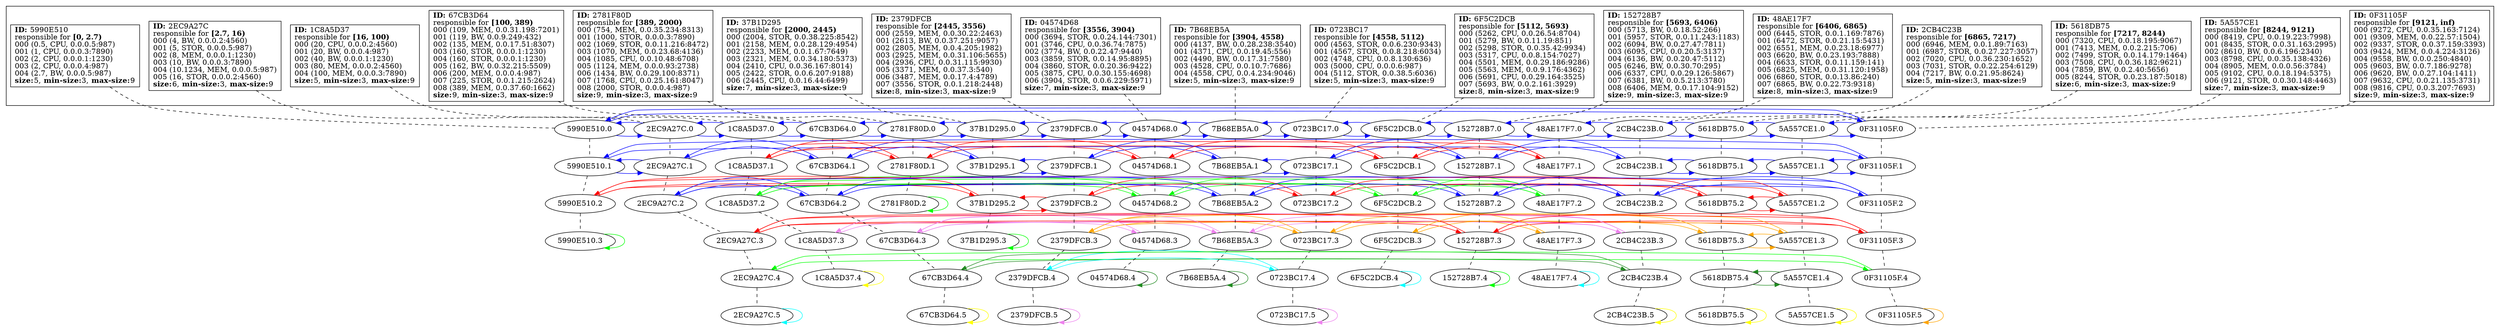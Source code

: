 strict
digraph SkipGraph {

	# vertical
	edge [dir=none style=dashed]
	subgraph {
		"5990E510" -> "5990E510.0" -> "5990E510.1" -> "5990E510.2" -> "5990E510.3"
		}
	subgraph {
		"2EC9A27C" -> "2EC9A27C.0" -> "2EC9A27C.1" -> "2EC9A27C.2" -> "2EC9A27C.3" -> "2EC9A27C.4" -> "2EC9A27C.5"
		}
	subgraph {
		"1C8A5D37" -> "1C8A5D37.0" -> "1C8A5D37.1" -> "1C8A5D37.2" -> "1C8A5D37.3" -> "1C8A5D37.4"
		}
	subgraph {
		"67CB3D64" -> "67CB3D64.0" -> "67CB3D64.1" -> "67CB3D64.2" -> "67CB3D64.3" -> "67CB3D64.4" -> "67CB3D64.5"
		}
	subgraph {
		"2781F80D" -> "2781F80D.0" -> "2781F80D.1" -> "2781F80D.2"
		}
	subgraph {
		"37B1D295" -> "37B1D295.0" -> "37B1D295.1" -> "37B1D295.2" -> "37B1D295.3"
		}
	subgraph {
		"2379DFCB" -> "2379DFCB.0" -> "2379DFCB.1" -> "2379DFCB.2" -> "2379DFCB.3" -> "2379DFCB.4" -> "2379DFCB.5"
		}
	subgraph {
		"04574D68" -> "04574D68.0" -> "04574D68.1" -> "04574D68.2" -> "04574D68.3" -> "04574D68.4"
		}
	subgraph {
		"7B68EB5A" -> "7B68EB5A.0" -> "7B68EB5A.1" -> "7B68EB5A.2" -> "7B68EB5A.3" -> "7B68EB5A.4"
		}
	subgraph {
		"0723BC17" -> "0723BC17.0" -> "0723BC17.1" -> "0723BC17.2" -> "0723BC17.3" -> "0723BC17.4" -> "0723BC17.5"
		}
	subgraph {
		"6F5C2DCB" -> "6F5C2DCB.0" -> "6F5C2DCB.1" -> "6F5C2DCB.2" -> "6F5C2DCB.3" -> "6F5C2DCB.4"
		}
	subgraph {
		"152728B7" -> "152728B7.0" -> "152728B7.1" -> "152728B7.2" -> "152728B7.3" -> "152728B7.4"
		}
	subgraph {
		"48AE17F7" -> "48AE17F7.0" -> "48AE17F7.1" -> "48AE17F7.2" -> "48AE17F7.3" -> "48AE17F7.4"
		}
	subgraph {
		"2CB4C23B" -> "2CB4C23B.0" -> "2CB4C23B.1" -> "2CB4C23B.2" -> "2CB4C23B.3" -> "2CB4C23B.4" -> "2CB4C23B.5"
		}
	subgraph {
		"5618DB75" -> "5618DB75.0" -> "5618DB75.1" -> "5618DB75.2" -> "5618DB75.3" -> "5618DB75.4" -> "5618DB75.5"
		}
	subgraph {
		"5A557CE1" -> "5A557CE1.0" -> "5A557CE1.1" -> "5A557CE1.2" -> "5A557CE1.3" -> "5A557CE1.4" -> "5A557CE1.5"
		}
	subgraph {
		"0F31105F" -> "0F31105F.0" -> "0F31105F.1" -> "0F31105F.2" -> "0F31105F.3" -> "0F31105F.4" -> "0F31105F.5"
		}

	# horizontal
	edge [dir=forward, style=solid]
	subgraph cluster_content {
		rank = same
		"5990E510" [shape=box, label=
			<
				<B>ID:</B> 5990E510<BR ALIGN="LEFT"/>
				responsible for <B>[0, 2.7)</B><BR ALIGN="LEFT"/>
				000 (0.5, CPU, 0.0.0.5:987)<BR ALIGN="LEFT"/>
				001 (1, CPU, 0.0.0.3:7890)<BR ALIGN="LEFT"/>
				002 (2, CPU, 0.0.0.1:1230)<BR ALIGN="LEFT"/>
				003 (2, CPU, 0.0.0.4:987)<BR ALIGN="LEFT"/>
				004 (2.7, BW, 0.0.0.5:987)<BR ALIGN="LEFT"/>
			<B>size:</B>5, <B>min-size:</B>3, <B>max-size:</B>9<BR ALIGN="LEFT"/>			>]
		"2EC9A27C" [shape=box, label=
			<
				<B>ID:</B> 2EC9A27C<BR ALIGN="LEFT"/>
				responsible for <B>[2.7, 16)</B><BR ALIGN="LEFT"/>
				000 (4, BW, 0.0.0.2:4560)<BR ALIGN="LEFT"/>
				001 (5, STOR, 0.0.0.5:987)<BR ALIGN="LEFT"/>
				002 (8, MEM, 0.0.0.1:1230)<BR ALIGN="LEFT"/>
				003 (10, BW, 0.0.0.3:7890)<BR ALIGN="LEFT"/>
				004 (10.1234, MEM, 0.0.0.5:987)<BR ALIGN="LEFT"/>
				005 (16, STOR, 0.0.0.2:4560)<BR ALIGN="LEFT"/>
			<B>size:</B>6, <B>min-size:</B>3, <B>max-size:</B>9<BR ALIGN="LEFT"/>			>]
		"1C8A5D37" [shape=box, label=
			<
				<B>ID:</B> 1C8A5D37<BR ALIGN="LEFT"/>
				responsible for <B>[16, 100)</B><BR ALIGN="LEFT"/>
				000 (20, CPU, 0.0.0.2:4560)<BR ALIGN="LEFT"/>
				001 (20, BW, 0.0.0.4:987)<BR ALIGN="LEFT"/>
				002 (40, BW, 0.0.0.1:1230)<BR ALIGN="LEFT"/>
				003 (80, MEM, 0.0.0.2:4560)<BR ALIGN="LEFT"/>
				004 (100, MEM, 0.0.0.3:7890)<BR ALIGN="LEFT"/>
			<B>size:</B>5, <B>min-size:</B>3, <B>max-size:</B>9<BR ALIGN="LEFT"/>			>]
		"67CB3D64" [shape=box, label=
			<
				<B>ID:</B> 67CB3D64<BR ALIGN="LEFT"/>
				responsible for <B>[100, 389)</B><BR ALIGN="LEFT"/>
				000 (109, MEM, 0.0.31.198:7201)<BR ALIGN="LEFT"/>
				001 (119, BW, 0.0.9.249:432)<BR ALIGN="LEFT"/>
				002 (135, MEM, 0.0.17.51:8307)<BR ALIGN="LEFT"/>
				003 (160, STOR, 0.0.0.1:1230)<BR ALIGN="LEFT"/>
				004 (160, STOR, 0.0.0.1:1230)<BR ALIGN="LEFT"/>
				005 (162, BW, 0.0.32.215:5509)<BR ALIGN="LEFT"/>
				006 (200, MEM, 0.0.0.4:987)<BR ALIGN="LEFT"/>
				007 (225, STOR, 0.0.1.215:2624)<BR ALIGN="LEFT"/>
				008 (389, MEM, 0.0.37.60:1662)<BR ALIGN="LEFT"/>
			<B>size:</B>9, <B>min-size:</B>3, <B>max-size:</B>9<BR ALIGN="LEFT"/>			>]
		"2781F80D" [shape=box, label=
			<
				<B>ID:</B> 2781F80D<BR ALIGN="LEFT"/>
				responsible for <B>[389, 2000)</B><BR ALIGN="LEFT"/>
				000 (754, MEM, 0.0.35.234:8313)<BR ALIGN="LEFT"/>
				001 (1000, STOR, 0.0.0.3:7890)<BR ALIGN="LEFT"/>
				002 (1069, STOR, 0.0.11.216:8472)<BR ALIGN="LEFT"/>
				003 (1070, MEM, 0.0.23.68:4136)<BR ALIGN="LEFT"/>
				004 (1085, CPU, 0.0.10.48:6708)<BR ALIGN="LEFT"/>
				005 (1124, MEM, 0.0.0.93:2738)<BR ALIGN="LEFT"/>
				006 (1434, BW, 0.0.29.100:8371)<BR ALIGN="LEFT"/>
				007 (1768, CPU, 0.0.25.161:8047)<BR ALIGN="LEFT"/>
				008 (2000, STOR, 0.0.0.4:987)<BR ALIGN="LEFT"/>
			<B>size:</B>9, <B>min-size:</B>3, <B>max-size:</B>9<BR ALIGN="LEFT"/>			>]
		"37B1D295" [shape=box, label=
			<
				<B>ID:</B> 37B1D295<BR ALIGN="LEFT"/>
				responsible for <B>[2000, 2445)</B><BR ALIGN="LEFT"/>
				000 (2004, STOR, 0.0.38.225:8542)<BR ALIGN="LEFT"/>
				001 (2158, MEM, 0.0.28.129:4954)<BR ALIGN="LEFT"/>
				002 (2233, MEM, 0.0.1.67:7649)<BR ALIGN="LEFT"/>
				003 (2321, MEM, 0.0.34.180:5373)<BR ALIGN="LEFT"/>
				004 (2410, CPU, 0.0.36.167:8014)<BR ALIGN="LEFT"/>
				005 (2422, STOR, 0.0.6.207:9188)<BR ALIGN="LEFT"/>
				006 (2445, CPU, 0.0.16.44:6499)<BR ALIGN="LEFT"/>
			<B>size:</B>7, <B>min-size:</B>3, <B>max-size:</B>9<BR ALIGN="LEFT"/>			>]
		"2379DFCB" [shape=box, label=
			<
				<B>ID:</B> 2379DFCB<BR ALIGN="LEFT"/>
				responsible for <B>[2445, 3556)</B><BR ALIGN="LEFT"/>
				000 (2559, MEM, 0.0.30.22:2463)<BR ALIGN="LEFT"/>
				001 (2613, BW, 0.0.37.251:9057)<BR ALIGN="LEFT"/>
				002 (2805, MEM, 0.0.4.205:1982)<BR ALIGN="LEFT"/>
				003 (2925, MEM, 0.0.31.106:5655)<BR ALIGN="LEFT"/>
				004 (2936, CPU, 0.0.31.115:9930)<BR ALIGN="LEFT"/>
				005 (3371, MEM, 0.0.37.3:540)<BR ALIGN="LEFT"/>
				006 (3487, MEM, 0.0.17.4:4789)<BR ALIGN="LEFT"/>
				007 (3556, STOR, 0.0.1.218:2448)<BR ALIGN="LEFT"/>
			<B>size:</B>8, <B>min-size:</B>3, <B>max-size:</B>9<BR ALIGN="LEFT"/>			>]
		"04574D68" [shape=box, label=
			<
				<B>ID:</B> 04574D68<BR ALIGN="LEFT"/>
				responsible for <B>[3556, 3904)</B><BR ALIGN="LEFT"/>
				000 (3694, STOR, 0.0.24.144:7301)<BR ALIGN="LEFT"/>
				001 (3746, CPU, 0.0.36.74:7875)<BR ALIGN="LEFT"/>
				002 (3774, BW, 0.0.22.47:9440)<BR ALIGN="LEFT"/>
				003 (3859, STOR, 0.0.14.95:8895)<BR ALIGN="LEFT"/>
				004 (3860, STOR, 0.0.20.36:9422)<BR ALIGN="LEFT"/>
				005 (3875, CPU, 0.0.30.155:4698)<BR ALIGN="LEFT"/>
				006 (3904, STOR, 0.0.6.229:5971)<BR ALIGN="LEFT"/>
			<B>size:</B>7, <B>min-size:</B>3, <B>max-size:</B>9<BR ALIGN="LEFT"/>			>]
		"7B68EB5A" [shape=box, label=
			<
				<B>ID:</B> 7B68EB5A<BR ALIGN="LEFT"/>
				responsible for <B>[3904, 4558)</B><BR ALIGN="LEFT"/>
				000 (4137, BW, 0.0.28.238:3540)<BR ALIGN="LEFT"/>
				001 (4371, CPU, 0.0.19.45:556)<BR ALIGN="LEFT"/>
				002 (4490, BW, 0.0.17.31:7580)<BR ALIGN="LEFT"/>
				003 (4528, CPU, 0.0.10.7:7686)<BR ALIGN="LEFT"/>
				004 (4558, CPU, 0.0.4.234:9046)<BR ALIGN="LEFT"/>
			<B>size:</B>5, <B>min-size:</B>3, <B>max-size:</B>9<BR ALIGN="LEFT"/>			>]
		"0723BC17" [shape=box, label=
			<
				<B>ID:</B> 0723BC17<BR ALIGN="LEFT"/>
				responsible for <B>[4558, 5112)</B><BR ALIGN="LEFT"/>
				000 (4563, STOR, 0.0.6.230:9343)<BR ALIGN="LEFT"/>
				001 (4567, STOR, 0.0.8.218:6034)<BR ALIGN="LEFT"/>
				002 (4748, CPU, 0.0.8.130:636)<BR ALIGN="LEFT"/>
				003 (5000, CPU, 0.0.0.6:987)<BR ALIGN="LEFT"/>
				004 (5112, STOR, 0.0.38.5:6036)<BR ALIGN="LEFT"/>
			<B>size:</B>5, <B>min-size:</B>3, <B>max-size:</B>9<BR ALIGN="LEFT"/>			>]
		"6F5C2DCB" [shape=box, label=
			<
				<B>ID:</B> 6F5C2DCB<BR ALIGN="LEFT"/>
				responsible for <B>[5112, 5693)</B><BR ALIGN="LEFT"/>
				000 (5262, CPU, 0.0.26.54:8704)<BR ALIGN="LEFT"/>
				001 (5279, BW, 0.0.11.19:851)<BR ALIGN="LEFT"/>
				002 (5298, STOR, 0.0.35.42:9934)<BR ALIGN="LEFT"/>
				003 (5317, CPU, 0.0.8.154:7027)<BR ALIGN="LEFT"/>
				004 (5501, MEM, 0.0.29.186:9286)<BR ALIGN="LEFT"/>
				005 (5563, MEM, 0.0.9.176:4362)<BR ALIGN="LEFT"/>
				006 (5691, CPU, 0.0.29.164:3525)<BR ALIGN="LEFT"/>
				007 (5693, BW, 0.0.2.161:3929)<BR ALIGN="LEFT"/>
			<B>size:</B>8, <B>min-size:</B>3, <B>max-size:</B>9<BR ALIGN="LEFT"/>			>]
		"152728B7" [shape=box, label=
			<
				<B>ID:</B> 152728B7<BR ALIGN="LEFT"/>
				responsible for <B>[5693, 6406)</B><BR ALIGN="LEFT"/>
				000 (5713, BW, 0.0.18.52:266)<BR ALIGN="LEFT"/>
				001 (5957, STOR, 0.0.11.243:1183)<BR ALIGN="LEFT"/>
				002 (6094, BW, 0.0.27.47:7811)<BR ALIGN="LEFT"/>
				003 (6095, CPU, 0.0.20.5:3137)<BR ALIGN="LEFT"/>
				004 (6136, BW, 0.0.20.47:5112)<BR ALIGN="LEFT"/>
				005 (6246, BW, 0.0.30.70:295)<BR ALIGN="LEFT"/>
				006 (6337, CPU, 0.0.29.126:5867)<BR ALIGN="LEFT"/>
				007 (6381, BW, 0.0.5.213:3780)<BR ALIGN="LEFT"/>
				008 (6406, MEM, 0.0.17.104:9152)<BR ALIGN="LEFT"/>
			<B>size:</B>9, <B>min-size:</B>3, <B>max-size:</B>9<BR ALIGN="LEFT"/>			>]
		"48AE17F7" [shape=box, label=
			<
				<B>ID:</B> 48AE17F7<BR ALIGN="LEFT"/>
				responsible for <B>[6406, 6865)</B><BR ALIGN="LEFT"/>
				000 (6445, STOR, 0.0.1.169:7876)<BR ALIGN="LEFT"/>
				001 (6472, STOR, 0.0.21.15:5431)<BR ALIGN="LEFT"/>
				002 (6551, MEM, 0.0.23.18:6977)<BR ALIGN="LEFT"/>
				003 (6620, BW, 0.0.23.193:7888)<BR ALIGN="LEFT"/>
				004 (6633, STOR, 0.0.11.159:141)<BR ALIGN="LEFT"/>
				005 (6825, MEM, 0.0.31.120:1958)<BR ALIGN="LEFT"/>
				006 (6860, STOR, 0.0.13.86:240)<BR ALIGN="LEFT"/>
				007 (6865, BW, 0.0.22.73:9318)<BR ALIGN="LEFT"/>
			<B>size:</B>8, <B>min-size:</B>3, <B>max-size:</B>9<BR ALIGN="LEFT"/>			>]
		"2CB4C23B" [shape=box, label=
			<
				<B>ID:</B> 2CB4C23B<BR ALIGN="LEFT"/>
				responsible for <B>[6865, 7217)</B><BR ALIGN="LEFT"/>
				000 (6946, MEM, 0.0.1.89:7163)<BR ALIGN="LEFT"/>
				001 (6987, STOR, 0.0.27.227:3057)<BR ALIGN="LEFT"/>
				002 (7020, CPU, 0.0.36.230:1652)<BR ALIGN="LEFT"/>
				003 (7031, STOR, 0.0.22.254:6129)<BR ALIGN="LEFT"/>
				004 (7217, BW, 0.0.21.95:8624)<BR ALIGN="LEFT"/>
			<B>size:</B>5, <B>min-size:</B>3, <B>max-size:</B>9<BR ALIGN="LEFT"/>			>]
		"5618DB75" [shape=box, label=
			<
				<B>ID:</B> 5618DB75<BR ALIGN="LEFT"/>
				responsible for <B>[7217, 8244)</B><BR ALIGN="LEFT"/>
				000 (7320, CPU, 0.0.18.195:9067)<BR ALIGN="LEFT"/>
				001 (7413, MEM, 0.0.2.215:706)<BR ALIGN="LEFT"/>
				002 (7499, STOR, 0.0.14.179:1464)<BR ALIGN="LEFT"/>
				003 (7508, CPU, 0.0.36.182:9621)<BR ALIGN="LEFT"/>
				004 (7859, BW, 0.0.2.40:5656)<BR ALIGN="LEFT"/>
				005 (8244, STOR, 0.0.23.187:5018)<BR ALIGN="LEFT"/>
			<B>size:</B>6, <B>min-size:</B>3, <B>max-size:</B>9<BR ALIGN="LEFT"/>			>]
		"5A557CE1" [shape=box, label=
			<
				<B>ID:</B> 5A557CE1<BR ALIGN="LEFT"/>
				responsible for <B>[8244, 9121)</B><BR ALIGN="LEFT"/>
				000 (8419, CPU, 0.0.19.223:7998)<BR ALIGN="LEFT"/>
				001 (8435, STOR, 0.0.31.163:2995)<BR ALIGN="LEFT"/>
				002 (8610, BW, 0.0.6.196:2340)<BR ALIGN="LEFT"/>
				003 (8798, CPU, 0.0.35.138:4326)<BR ALIGN="LEFT"/>
				004 (8905, MEM, 0.0.0.56:3784)<BR ALIGN="LEFT"/>
				005 (9102, CPU, 0.0.18.194:5375)<BR ALIGN="LEFT"/>
				006 (9121, STOR, 0.0.30.148:4463)<BR ALIGN="LEFT"/>
			<B>size:</B>7, <B>min-size:</B>3, <B>max-size:</B>9<BR ALIGN="LEFT"/>			>]
		"0F31105F" [shape=box, label=
			<
				<B>ID:</B> 0F31105F<BR ALIGN="LEFT"/>
				responsible for <B>[9121, inf)</B><BR ALIGN="LEFT"/>
				000 (9272, CPU, 0.0.35.163:7124)<BR ALIGN="LEFT"/>
				001 (9309, MEM, 0.0.22.57:1504)<BR ALIGN="LEFT"/>
				002 (9337, STOR, 0.0.37.159:3393)<BR ALIGN="LEFT"/>
				003 (9424, MEM, 0.0.4.224:3126)<BR ALIGN="LEFT"/>
				004 (9558, BW, 0.0.0.250:4840)<BR ALIGN="LEFT"/>
				005 (9603, BW, 0.0.7.186:9278)<BR ALIGN="LEFT"/>
				006 (9620, BW, 0.0.27.104:1411)<BR ALIGN="LEFT"/>
				007 (9632, CPU, 0.0.21.135:3731)<BR ALIGN="LEFT"/>
				008 (9816, CPU, 0.0.3.207:7693)<BR ALIGN="LEFT"/>
			<B>size:</B>9, <B>min-size:</B>3, <B>max-size:</B>9<BR ALIGN="LEFT"/>			>]
	}

	edge [color=blue]
	subgraph 0 {
		rank = same
		label = "Level 0"
		subgraph {
			"5990E510.0" -> "2EC9A27C.0"
			"5990E510.0" -> "0F31105F.0"
		}
		subgraph {
			"2EC9A27C.0" -> "1C8A5D37.0"
			"2EC9A27C.0" -> "5990E510.0"
		}
		subgraph {
			"1C8A5D37.0" -> "67CB3D64.0"
			"1C8A5D37.0" -> "2EC9A27C.0"
		}
		subgraph {
			"67CB3D64.0" -> "2781F80D.0"
			"67CB3D64.0" -> "1C8A5D37.0"
		}
		subgraph {
			"2781F80D.0" -> "37B1D295.0"
			"2781F80D.0" -> "67CB3D64.0"
		}
		subgraph {
			"37B1D295.0" -> "2379DFCB.0"
			"37B1D295.0" -> "2781F80D.0"
		}
		subgraph {
			"2379DFCB.0" -> "04574D68.0"
			"2379DFCB.0" -> "37B1D295.0"
		}
		subgraph {
			"04574D68.0" -> "7B68EB5A.0"
			"04574D68.0" -> "2379DFCB.0"
		}
		subgraph {
			"7B68EB5A.0" -> "0723BC17.0"
			"7B68EB5A.0" -> "04574D68.0"
		}
		subgraph {
			"0723BC17.0" -> "6F5C2DCB.0"
			"0723BC17.0" -> "7B68EB5A.0"
		}
		subgraph {
			"6F5C2DCB.0" -> "152728B7.0"
			"6F5C2DCB.0" -> "0723BC17.0"
		}
		subgraph {
			"152728B7.0" -> "48AE17F7.0"
			"152728B7.0" -> "6F5C2DCB.0"
		}
		subgraph {
			"48AE17F7.0" -> "2CB4C23B.0"
			"48AE17F7.0" -> "152728B7.0"
		}
		subgraph {
			"2CB4C23B.0" -> "5618DB75.0"
			"2CB4C23B.0" -> "48AE17F7.0"
		}
		subgraph {
			"5618DB75.0" -> "5A557CE1.0"
			"5618DB75.0" -> "2CB4C23B.0"
		}
		subgraph {
			"5A557CE1.0" -> "0F31105F.0"
			"5A557CE1.0" -> "5618DB75.0"
		}
		subgraph {
			"0F31105F.0" -> "5990E510.0"
			"0F31105F.0" -> "5A557CE1.0"
		}
	}

	edge [color=red]
	subgraph 00 {
		rank = same
		label = "Level 1 (0)"
		subgraph {
			"1C8A5D37.1" -> "2781F80D.1"
			"1C8A5D37.1" -> "48AE17F7.1"
		}
		subgraph {
			"2781F80D.1" -> "04574D68.1"
			"2781F80D.1" -> "1C8A5D37.1"
		}
		subgraph {
			"04574D68.1" -> "6F5C2DCB.1"
			"04574D68.1" -> "2781F80D.1"
		}
		subgraph {
			"6F5C2DCB.1" -> "48AE17F7.1"
			"6F5C2DCB.1" -> "04574D68.1"
		}
		subgraph {
			"48AE17F7.1" -> "1C8A5D37.1"
			"48AE17F7.1" -> "6F5C2DCB.1"
		}
	}

	edge [color=green]
	subgraph 000 {
		rank = same
		label = "Level 2 (00)"
		subgraph {
			"1C8A5D37.2" -> "04574D68.2"
			"1C8A5D37.2" -> "48AE17F7.2"
		}
		subgraph {
			"2781F80D.2" -> "2781F80D.2"
			"2781F80D.2" -> "2781F80D.2"
		}
		subgraph {
			"04574D68.2" -> "6F5C2DCB.2"
			"04574D68.2" -> "1C8A5D37.2"
		}
		subgraph {
			"6F5C2DCB.2" -> "48AE17F7.2"
			"6F5C2DCB.2" -> "04574D68.2"
		}
		subgraph {
			"48AE17F7.2" -> "1C8A5D37.2"
			"48AE17F7.2" -> "6F5C2DCB.2"
		}
	}

	edge [color=orange]
	subgraph 0000 {
		rank = same
		label = "Level 3 (000)"
		subgraph {
			"6F5C2DCB.3" -> "48AE17F7.3"
			"6F5C2DCB.3" -> "48AE17F7.3"
		}
		subgraph {
			"48AE17F7.3" -> "6F5C2DCB.3"
			"48AE17F7.3" -> "6F5C2DCB.3"
		}
	}

	edge [color=cyan]
	subgraph 00000 {
		rank = same
		label = "Level 4 (0000)"
		subgraph {
			"6F5C2DCB.4" -> "6F5C2DCB.4"
			"6F5C2DCB.4" -> "6F5C2DCB.4"
		}
		subgraph {
			"48AE17F7.4" -> "48AE17F7.4"
			"48AE17F7.4" -> "48AE17F7.4"
		}
	}

	edge [color=violet]
	subgraph 0001 {
		rank = same
		label = "Level 3 (001)"
		subgraph {
			"1C8A5D37.3" -> "04574D68.3"
			"1C8A5D37.3" -> "04574D68.3"
		}
		subgraph {
			"04574D68.3" -> "1C8A5D37.3"
			"04574D68.3" -> "1C8A5D37.3"
		}
	}

	edge [color=forestgreen]
	subgraph 00010 {
		rank = same
		label = "Level 4 (0010)"
		subgraph {
			"04574D68.4" -> "04574D68.4"
			"04574D68.4" -> "04574D68.4"
		}
	}

	edge [color=yellow]
	subgraph 00011 {
		rank = same
		label = "Level 4 (0011)"
		subgraph {
			"1C8A5D37.4" -> "1C8A5D37.4"
			"1C8A5D37.4" -> "1C8A5D37.4"
		}
	}

	edge [color=blue]
	subgraph 01 {
		rank = same
		label = "Level 1 (1)"
		subgraph {
			"5990E510.1" -> "2EC9A27C.1"
			"5990E510.1" -> "0F31105F.1"
		}
		subgraph {
			"2EC9A27C.1" -> "67CB3D64.1"
			"2EC9A27C.1" -> "5990E510.1"
		}
		subgraph {
			"67CB3D64.1" -> "37B1D295.1"
			"67CB3D64.1" -> "2EC9A27C.1"
		}
		subgraph {
			"37B1D295.1" -> "2379DFCB.1"
			"37B1D295.1" -> "67CB3D64.1"
		}
		subgraph {
			"2379DFCB.1" -> "7B68EB5A.1"
			"2379DFCB.1" -> "37B1D295.1"
		}
		subgraph {
			"7B68EB5A.1" -> "0723BC17.1"
			"7B68EB5A.1" -> "2379DFCB.1"
		}
		subgraph {
			"0723BC17.1" -> "152728B7.1"
			"0723BC17.1" -> "7B68EB5A.1"
		}
		subgraph {
			"152728B7.1" -> "2CB4C23B.1"
			"152728B7.1" -> "0723BC17.1"
		}
		subgraph {
			"2CB4C23B.1" -> "5618DB75.1"
			"2CB4C23B.1" -> "152728B7.1"
		}
		subgraph {
			"5618DB75.1" -> "5A557CE1.1"
			"5618DB75.1" -> "2CB4C23B.1"
		}
		subgraph {
			"5A557CE1.1" -> "0F31105F.1"
			"5A557CE1.1" -> "5618DB75.1"
		}
		subgraph {
			"0F31105F.1" -> "5990E510.1"
			"0F31105F.1" -> "5A557CE1.1"
		}
	}

	edge [color=red]
	subgraph 010 {
		rank = same
		label = "Level 2 (10)"
		subgraph {
			"5990E510.2" -> "37B1D295.2"
			"5990E510.2" -> "5A557CE1.2"
		}
		subgraph {
			"37B1D295.2" -> "2379DFCB.2"
			"37B1D295.2" -> "5990E510.2"
		}
		subgraph {
			"2379DFCB.2" -> "0723BC17.2"
			"2379DFCB.2" -> "37B1D295.2"
		}
		subgraph {
			"0723BC17.2" -> "5618DB75.2"
			"0723BC17.2" -> "2379DFCB.2"
		}
		subgraph {
			"5618DB75.2" -> "5A557CE1.2"
			"5618DB75.2" -> "0723BC17.2"
		}
		subgraph {
			"5A557CE1.2" -> "5990E510.2"
			"5A557CE1.2" -> "5618DB75.2"
		}
	}

	edge [color=green]
	subgraph 0100 {
		rank = same
		label = "Level 3 (100)"
		subgraph {
			"5990E510.3" -> "5990E510.3"
			"5990E510.3" -> "5990E510.3"
		}
		subgraph {
			"37B1D295.3" -> "37B1D295.3"
			"37B1D295.3" -> "37B1D295.3"
		}
	}

	edge [color=orange]
	subgraph 0101 {
		rank = same
		label = "Level 3 (101)"
		subgraph {
			"2379DFCB.3" -> "0723BC17.3"
			"2379DFCB.3" -> "5A557CE1.3"
		}
		subgraph {
			"0723BC17.3" -> "5618DB75.3"
			"0723BC17.3" -> "2379DFCB.3"
		}
		subgraph {
			"5618DB75.3" -> "5A557CE1.3"
			"5618DB75.3" -> "0723BC17.3"
		}
		subgraph {
			"5A557CE1.3" -> "2379DFCB.3"
			"5A557CE1.3" -> "5618DB75.3"
		}
	}

	edge [color=cyan]
	subgraph 01010 {
		rank = same
		label = "Level 4 (1010)"
		subgraph {
			"2379DFCB.4" -> "0723BC17.4"
			"2379DFCB.4" -> "0723BC17.4"
		}
		subgraph {
			"0723BC17.4" -> "2379DFCB.4"
			"0723BC17.4" -> "2379DFCB.4"
		}
	}

	edge [color=violet]
	subgraph 010101 {
		rank = same
		label = "Level 5 (10101)"
		subgraph {
			"2379DFCB.5" -> "2379DFCB.5"
			"2379DFCB.5" -> "2379DFCB.5"
		}
		subgraph {
			"0723BC17.5" -> "0723BC17.5"
			"0723BC17.5" -> "0723BC17.5"
		}
	}

	edge [color=forestgreen]
	subgraph 01011 {
		rank = same
		label = "Level 4 (1011)"
		subgraph {
			"5618DB75.4" -> "5A557CE1.4"
			"5618DB75.4" -> "5A557CE1.4"
		}
		subgraph {
			"5A557CE1.4" -> "5618DB75.4"
			"5A557CE1.4" -> "5618DB75.4"
		}
	}

	edge [color=yellow]
	subgraph 010110 {
		rank = same
		label = "Level 5 (10110)"
		subgraph {
			"5618DB75.5" -> "5618DB75.5"
			"5618DB75.5" -> "5618DB75.5"
		}
		subgraph {
			"5A557CE1.5" -> "5A557CE1.5"
			"5A557CE1.5" -> "5A557CE1.5"
		}
	}

	edge [color=blue]
	subgraph 011 {
		rank = same
		label = "Level 2 (11)"
		subgraph {
			"2EC9A27C.2" -> "67CB3D64.2"
			"2EC9A27C.2" -> "0F31105F.2"
		}
		subgraph {
			"67CB3D64.2" -> "7B68EB5A.2"
			"67CB3D64.2" -> "2EC9A27C.2"
		}
		subgraph {
			"7B68EB5A.2" -> "152728B7.2"
			"7B68EB5A.2" -> "67CB3D64.2"
		}
		subgraph {
			"152728B7.2" -> "2CB4C23B.2"
			"152728B7.2" -> "7B68EB5A.2"
		}
		subgraph {
			"2CB4C23B.2" -> "0F31105F.2"
			"2CB4C23B.2" -> "152728B7.2"
		}
		subgraph {
			"0F31105F.2" -> "2EC9A27C.2"
			"0F31105F.2" -> "2CB4C23B.2"
		}
	}

	edge [color=red]
	subgraph 0110 {
		rank = same
		label = "Level 3 (110)"
		subgraph {
			"2EC9A27C.3" -> "152728B7.3"
			"2EC9A27C.3" -> "0F31105F.3"
		}
		subgraph {
			"152728B7.3" -> "0F31105F.3"
			"152728B7.3" -> "2EC9A27C.3"
		}
		subgraph {
			"0F31105F.3" -> "2EC9A27C.3"
			"0F31105F.3" -> "152728B7.3"
		}
	}

	edge [color=green]
	subgraph 01101 {
		rank = same
		label = "Level 4 (1101)"
		subgraph {
			"2EC9A27C.4" -> "0F31105F.4"
			"2EC9A27C.4" -> "0F31105F.4"
		}
		subgraph {
			"152728B7.4" -> "152728B7.4"
			"152728B7.4" -> "152728B7.4"
		}
		subgraph {
			"0F31105F.4" -> "2EC9A27C.4"
			"0F31105F.4" -> "2EC9A27C.4"
		}
	}

	edge [color=orange]
	subgraph 011010 {
		rank = same
		label = "Level 5 (11010)"
		subgraph {
			"0F31105F.5" -> "0F31105F.5"
			"0F31105F.5" -> "0F31105F.5"
		}
	}

	edge [color=cyan]
	subgraph 011011 {
		rank = same
		label = "Level 5 (11011)"
		subgraph {
			"2EC9A27C.5" -> "2EC9A27C.5"
			"2EC9A27C.5" -> "2EC9A27C.5"
		}
	}

	edge [color=violet]
	subgraph 0111 {
		rank = same
		label = "Level 3 (111)"
		subgraph {
			"67CB3D64.3" -> "7B68EB5A.3"
			"67CB3D64.3" -> "2CB4C23B.3"
		}
		subgraph {
			"7B68EB5A.3" -> "2CB4C23B.3"
			"7B68EB5A.3" -> "67CB3D64.3"
		}
		subgraph {
			"2CB4C23B.3" -> "67CB3D64.3"
			"2CB4C23B.3" -> "7B68EB5A.3"
		}
	}

	edge [color=forestgreen]
	subgraph 01111 {
		rank = same
		label = "Level 4 (1111)"
		subgraph {
			"67CB3D64.4" -> "2CB4C23B.4"
			"67CB3D64.4" -> "2CB4C23B.4"
		}
		subgraph {
			"7B68EB5A.4" -> "7B68EB5A.4"
			"7B68EB5A.4" -> "7B68EB5A.4"
		}
		subgraph {
			"2CB4C23B.4" -> "67CB3D64.4"
			"2CB4C23B.4" -> "67CB3D64.4"
		}
	}

	edge [color=yellow]
	subgraph 011111 {
		rank = same
		label = "Level 5 (11111)"
		subgraph {
			"67CB3D64.5" -> "67CB3D64.5"
			"67CB3D64.5" -> "67CB3D64.5"
		}
		subgraph {
			"2CB4C23B.5" -> "2CB4C23B.5"
			"2CB4C23B.5" -> "2CB4C23B.5"
		}
	}


}
